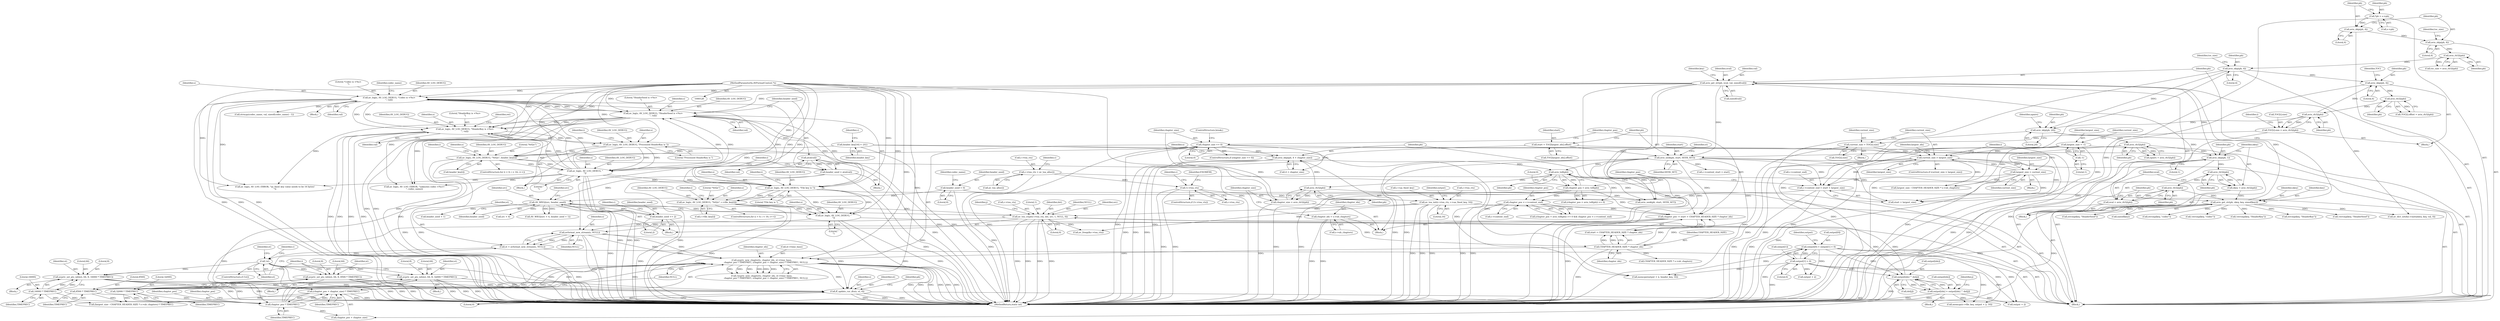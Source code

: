 digraph "0_FFmpeg_ed188f6dcdf0935c939ed813cf8745d50742014b@API" {
"1000857" [label="(Call,ff_update_cur_dts(s, st, 0))"];
"1000826" [label="(Call,avpriv_new_chapter(s, chapter_idx, st->time_base,\n            chapter_pos * TIMEPREC, (chapter_pos + chapter_size) * TIMEPREC, NULL))"];
"1000564" [label="(Call,avformat_new_stream(s, NULL))"];
"1000558" [label="(Call,av_log(s, AV_LOG_DEBUG, \"\n\"))"];
"1000549" [label="(Call,av_log(s, AV_LOG_DEBUG, \"%02x\", c->file_key[i]))"];
"1000536" [label="(Call,av_log(s, AV_LOG_DEBUG, \"File key is \"))"];
"1000294" [label="(Call,av_log(s, AV_LOG_DEBUG, \"Codec is <%s>\n\", val))"];
"1000313" [label="(Call,av_log(s, AV_LOG_DEBUG, \"HeaderSeed is <%s>\n\", val))"];
"1000380" [label="(Call,av_log(s, AV_LOG_DEBUG, \"\n\"))"];
"1000360" [label="(Call,av_log(s, AV_LOG_DEBUG, \"Processed HeaderKey is \"))"];
"1000329" [label="(Call,av_log(s, AV_LOG_DEBUG, \"HeaderKey is <%s>\n\", val))"];
"1000127" [label="(MethodParameterIn,AVFormatContext *s)"];
"1000282" [label="(Call,avio_get_str(pb, nval, val, sizeof(val)))"];
"1000276" [label="(Call,avio_get_str(pb, nkey, key, sizeof(key)))"];
"1000274" [label="(Call,avio_rb32(pb))"];
"1000270" [label="(Call,avio_rb32(pb))"];
"1000265" [label="(Call,avio_skip(pb, 1))"];
"1000237" [label="(Call,avio_rb32(pb))"];
"1000232" [label="(Call,avio_skip(pb, 24))"];
"1000194" [label="(Call,avio_skip(pb, 4))"];
"1000192" [label="(Call,avio_rb32(pb))"];
"1000187" [label="(Call,avio_skip(pb, 4))"];
"1000184" [label="(Call,avio_skip(pb, 4))"];
"1000177" [label="(Call,*pb = s->pb)"];
"1000230" [label="(Call,avio_rb32(pb))"];
"1000222" [label="(Call,avio_rb32(pb))"];
"1000213" [label="(Call,avio_skip(pb, 4))"];
"1000268" [label="(Call,nkey = avio_rb32(pb))"];
"1000272" [label="(Call,nval = avio_rb32(pb))"];
"1000373" [label="(Call,av_log(s, AV_LOG_DEBUG, \"%02x\", header_key[i]))"];
"1000168" [label="(Call,header_key[16] = {0})"];
"1000489" [label="(Call,av_tea_crypt(c->tea_ctx, dst, src, 1, NULL, 0))"];
"1000440" [label="(Call,av_tea_init(c->tea_ctx, c->aa_fixed_key, 16))"];
"1000433" [label="(Call,!c->tea_ctx)"];
"1000427" [label="(Call,c->tea_ctx = av_tea_alloc())"];
"1000521" [label="(Call,output[idx] ^ dst[j])"];
"1000517" [label="(Call,output[idx] = output[idx] ^ dst[j])"];
"1000448" [label="(Call,output[0] = output[1] = 0)"];
"1000452" [label="(Call,output[1] = 0)"];
"1000476" [label="(Call,AV_WB32(src, header_seed))"];
"1000318" [label="(Call,header_seed = atoi(val))"];
"1000320" [label="(Call,atoi(val))"];
"1000142" [label="(Call,header_seed = 0)"];
"1000486" [label="(Call,header_seed += 2)"];
"1000816" [label="(Call,CHAPTER_HEADER_SIZE * chapter_idx)"];
"1000797" [label="(Call,chapter_idx = s->nb_chapters)"];
"1000832" [label="(Call,chapter_pos * TIMEPREC)"];
"1000812" [label="(Call,chapter_pos -= start + CHAPTER_HEADER_SIZE * chapter_idx)"];
"1000761" [label="(Call,avio_seek(pb, start, SEEK_SET))"];
"1000754" [label="(Call,start = TOC[largest_idx].offset)"];
"1000790" [label="(Call,chapter_pos < c->content_end)"];
"1000785" [label="(Call,chapter_pos = avio_tell(pb))"];
"1000787" [label="(Call,avio_tell(pb))"];
"1000819" [label="(Call,avio_skip(pb, 4 + chapter_size))"];
"1000805" [label="(Call,avio_rb32(pb))"];
"1000808" [label="(Call,chapter_size == 0)"];
"1000803" [label="(Call,chapter_size = avio_rb32(pb))"];
"1000775" [label="(Call,c->content_end = start + largest_size)"];
"1000744" [label="(Call,current_size > largest_size)"];
"1000736" [label="(Call,current_size = TOC[i].size)"];
"1000224" [label="(Call,TOC[i].size = avio_rb32(pb))"];
"1000751" [label="(Call,largest_size = current_size)"];
"1000155" [label="(Call,largest_size = -1)"];
"1000157" [label="(Call,-1)"];
"1000615" [label="(Call,32000 * TIMEPREC)"];
"1000669" [label="(Call,8500 * TIMEPREC)"];
"1000723" [label="(Call,16000 * TIMEPREC)"];
"1000835" [label="(Call,(chapter_pos + chapter_size) * TIMEPREC)"];
"1000568" [label="(Call,!st)"];
"1000562" [label="(Call,st = avformat_new_stream(s, NULL))"];
"1000719" [label="(Call,avpriv_set_pts_info(st, 64, 8, 16000 * TIMEPREC))"];
"1000665" [label="(Call,avpriv_set_pts_info(st, 64, 8, 8500 * TIMEPREC))"];
"1000611" [label="(Call,avpriv_set_pts_info(st, 64, 8, 32000 * TIMEPREC))"];
"1000439" [label="(Identifier,ENOMEM)"];
"1000812" [label="(Call,chapter_pos -= start + CHAPTER_HEADER_SIZE * chapter_idx)"];
"1000798" [label="(Identifier,chapter_idx)"];
"1000792" [label="(Call,c->content_end)"];
"1000746" [label="(Identifier,largest_size)"];
"1000747" [label="(Block,)"];
"1000277" [label="(Identifier,pb)"];
"1000212" [label="(Block,)"];
"1000825" [label="(Call,!avpriv_new_chapter(s, chapter_idx, st->time_base,\n            chapter_pos * TIMEPREC, (chapter_pos + chapter_size) * TIMEPREC, NULL))"];
"1000427" [label="(Call,c->tea_ctx = av_tea_alloc())"];
"1000282" [label="(Call,avio_get_str(pb, nval, val, sizeof(val)))"];
"1000851" [label="(Call,CHAPTER_HEADER_SIZE * s->nb_chapters)"];
"1000858" [label="(Identifier,s)"];
"1000333" [label="(Identifier,val)"];
"1000276" [label="(Call,avio_get_str(pb, nkey, key, sizeof(key)))"];
"1000518" [label="(Call,output[idx])"];
"1000809" [label="(Identifier,chapter_size)"];
"1000835" [label="(Call,(chapter_pos + chapter_size) * TIMEPREC)"];
"1000616" [label="(Literal,32000)"];
"1000722" [label="(Literal,8)"];
"1000559" [label="(Identifier,s)"];
"1000364" [label="(ControlStructure,for (i = 0; i < 16; i++))"];
"1000754" [label="(Call,start = TOC[largest_idx].offset)"];
"1000194" [label="(Call,avio_skip(pb, 4))"];
"1000325" [label="(Call,strcmp(key, \"HeaderKey\"))"];
"1000828" [label="(Identifier,chapter_idx)"];
"1000294" [label="(Call,av_log(s, AV_LOG_DEBUG, \"Codec is <%s>\n\", val))"];
"1000278" [label="(Identifier,nkey)"];
"1000725" [label="(Identifier,TIMEPREC)"];
"1000419" [label="(Call,av_log(s, AV_LOG_ERROR, \"unknown codec <%s>!\n\", codec_name))"];
"1000788" [label="(Identifier,pb)"];
"1000836" [label="(Call,chapter_pos + chapter_size)"];
"1000723" [label="(Call,16000 * TIMEPREC)"];
"1000762" [label="(Identifier,pb)"];
"1000216" [label="(Call,TOC[i].offset = avio_rb32(pb))"];
"1000458" [label="(Call,output + 2)"];
"1000540" [label="(ControlStructure,for (i = 0; i < 16; i++))"];
"1000671" [label="(Identifier,TIMEPREC)"];
"1000447" [label="(Literal,16)"];
"1000222" [label="(Call,avio_rb32(pb))"];
"1000236" [label="(Identifier,npairs)"];
"1000525" [label="(Call,dst[j])"];
"1000127" [label="(MethodParameterIn,AVFormatContext *s)"];
"1000832" [label="(Call,chapter_pos * TIMEPREC)"];
"1000190" [label="(Call,toc_size = avio_rb32(pb))"];
"1000477" [label="(Identifier,src)"];
"1000362" [label="(Identifier,AV_LOG_DEBUG)"];
"1000161" [label="(Identifier,current_size)"];
"1000308" [label="(Call,!strcmp(key, \"HeaderSeed\"))"];
"1000670" [label="(Literal,8500)"];
"1000611" [label="(Call,avpriv_set_pts_info(st, 64, 8, 32000 * TIMEPREC))"];
"1000363" [label="(Literal,\"Processed HeaderKey is \")"];
"1000532" [label="(Call,output + 2)"];
"1000300" [label="(Identifier,codec_name)"];
"1000453" [label="(Call,output[1])"];
"1000309" [label="(Call,strcmp(key, \"HeaderSeed\"))"];
"1000253" [label="(Identifier,i)"];
"1000193" [label="(Identifier,pb)"];
"1000188" [label="(Identifier,pb)"];
"1000457" [label="(Call,memcpy(output + 2, header_key, 16))"];
"1000450" [label="(Identifier,output)"];
"1000382" [label="(Identifier,AV_LOG_DEBUG)"];
"1000234" [label="(Literal,24)"];
"1000432" [label="(ControlStructure,if (!c->tea_ctx))"];
"1000381" [label="(Identifier,s)"];
"1000143" [label="(Identifier,header_seed)"];
"1000481" [label="(Identifier,src)"];
"1000491" [label="(Identifier,c)"];
"1000744" [label="(Call,current_size > largest_size)"];
"1000475" [label="(Block,)"];
"1000724" [label="(Literal,16000)"];
"1000839" [label="(Identifier,TIMEPREC)"];
"1000783" [label="(Call,(chapter_pos = avio_tell(pb)) >= 0 && chapter_pos < c->content_end)"];
"1000476" [label="(Call,AV_WB32(src, header_seed))"];
"1000565" [label="(Identifier,s)"];
"1000678" [label="(Block,)"];
"1000195" [label="(Identifier,pb)"];
"1000571" [label="(Call,av_freep(&c->tea_ctx))"];
"1000434" [label="(Call,c->tea_ctx)"];
"1000497" [label="(Literal,0)"];
"1000818" [label="(Identifier,chapter_idx)"];
"1000613" [label="(Literal,64)"];
"1000489" [label="(Call,av_tea_crypt(c->tea_ctx, dst, src, 1, NULL, 0))"];
"1000285" [label="(Identifier,val)"];
"1000199" [label="(Identifier,toc_size)"];
"1000564" [label="(Call,avformat_new_stream(s, NULL))"];
"1000720" [label="(Identifier,st)"];
"1000177" [label="(Call,*pb = s->pb)"];
"1000568" [label="(Call,!st)"];
"1000562" [label="(Call,st = avformat_new_stream(s, NULL))"];
"1000373" [label="(Call,av_log(s, AV_LOG_DEBUG, \"%02x\", header_key[i]))"];
"1000238" [label="(Identifier,pb)"];
"1000522" [label="(Call,output[idx])"];
"1000834" [label="(Identifier,TIMEPREC)"];
"1000158" [label="(Literal,1)"];
"1000480" [label="(Call,src + 4)"];
"1000442" [label="(Identifier,c)"];
"1000563" [label="(Identifier,st)"];
"1000821" [label="(Call,4 + chapter_size)"];
"1000269" [label="(Identifier,nkey)"];
"1000232" [label="(Call,avio_skip(pb, 24))"];
"1000736" [label="(Call,current_size = TOC[i].size)"];
"1000551" [label="(Identifier,AV_LOG_DEBUG)"];
"1000521" [label="(Call,output[idx] ^ dst[j])"];
"1000361" [label="(Identifier,s)"];
"1000184" [label="(Call,avio_skip(pb, 4))"];
"1000189" [label="(Literal,4)"];
"1000214" [label="(Identifier,pb)"];
"1000299" [label="(Call,strncpy(codec_name, val, sizeof(codec_name) - 1))"];
"1000275" [label="(Identifier,pb)"];
"1000233" [label="(Identifier,pb)"];
"1000172" [label="(Identifier,c)"];
"1000265" [label="(Call,avio_skip(pb, 1))"];
"1000479" [label="(Call,AV_WB32(src + 4, header_seed + 1))"];
"1000810" [label="(Literal,0)"];
"1000849" [label="(Call,largest_size - CHAPTER_HEADER_SIZE * s->nb_chapters)"];
"1000211" [label="(Identifier,i)"];
"1000764" [label="(Identifier,SEEK_SET)"];
"1000266" [label="(Identifier,pb)"];
"1000271" [label="(Identifier,pb)"];
"1000191" [label="(Identifier,toc_size)"];
"1000328" [label="(Block,)"];
"1000280" [label="(Call,sizeof(key))"];
"1000496" [label="(Identifier,NULL)"];
"1000231" [label="(Identifier,pb)"];
"1000318" [label="(Call,header_seed = atoi(val))"];
"1000196" [label="(Literal,4)"];
"1000155" [label="(Call,largest_size = -1)"];
"1000734" [label="(Identifier,i)"];
"1000617" [label="(Identifier,TIMEPREC)"];
"1000375" [label="(Identifier,AV_LOG_DEBUG)"];
"1000433" [label="(Call,!c->tea_ctx)"];
"1000314" [label="(Identifier,s)"];
"1000383" [label="(Literal,\"\n\")"];
"1000156" [label="(Identifier,largest_size)"];
"1000808" [label="(Call,chapter_size == 0)"];
"1000582" [label="(Identifier,st)"];
"1000624" [label="(Block,)"];
"1000558" [label="(Call,av_log(s, AV_LOG_DEBUG, \"\n\"))"];
"1000377" [label="(Call,header_key[i])"];
"1000548" [label="(Identifier,i)"];
"1000268" [label="(Call,nkey = avio_rb32(pb))"];
"1000494" [label="(Identifier,src)"];
"1000376" [label="(Literal,\"%02x\")"];
"1000566" [label="(Identifier,NULL)"];
"1000452" [label="(Call,output[1] = 0)"];
"1000738" [label="(Call,TOC[i].size)"];
"1000144" [label="(Literal,0)"];
"1000150" [label="(Identifier,codec_name)"];
"1000380" [label="(Call,av_log(s, AV_LOG_DEBUG, \"\n\"))"];
"1000459" [label="(Identifier,output)"];
"1000786" [label="(Identifier,chapter_pos)"];
"1000667" [label="(Literal,64)"];
"1000877" [label="(MethodReturn,static int)"];
"1000751" [label="(Call,largest_size = current_size)"];
"1000488" [label="(Literal,2)"];
"1000448" [label="(Call,output[0] = output[1] = 0)"];
"1000755" [label="(Identifier,start)"];
"1000745" [label="(Identifier,current_size)"];
"1000286" [label="(Call,sizeof(val))"];
"1000290" [label="(Call,strcmp(key, \"codec\"))"];
"1000816" [label="(Call,CHAPTER_HEADER_SIZE * chapter_idx)"];
"1000179" [label="(Call,s->pb)"];
"1000797" [label="(Call,chapter_idx = s->nb_chapters)"];
"1000829" [label="(Call,st->time_base)"];
"1000291" [label="(Identifier,key)"];
"1000128" [label="(Block,)"];
"1000806" [label="(Identifier,pb)"];
"1000779" [label="(Call,start + largest_size)"];
"1000567" [label="(ControlStructure,if (!st))"];
"1000833" [label="(Identifier,chapter_pos)"];
"1000552" [label="(Literal,\"%02x\")"];
"1000330" [label="(Identifier,s)"];
"1000449" [label="(Call,output[0])"];
"1000332" [label="(Literal,\"HeaderKey is <%s>\n\")"];
"1000561" [label="(Literal,\"\n\")"];
"1000142" [label="(Call,header_seed = 0)"];
"1000784" [label="(Call,(chapter_pos = avio_tell(pb)) >= 0)"];
"1000223" [label="(Identifier,pb)"];
"1000320" [label="(Call,atoi(val))"];
"1000336" [label="(Identifier,ret)"];
"1000486" [label="(Call,header_seed += 2)"];
"1000859" [label="(Identifier,st)"];
"1000795" [label="(Block,)"];
"1000787" [label="(Call,avio_tell(pb))"];
"1000776" [label="(Call,c->content_end)"];
"1000840" [label="(Identifier,NULL)"];
"1000331" [label="(Identifier,AV_LOG_DEBUG)"];
"1000225" [label="(Call,TOC[i].size)"];
"1000668" [label="(Literal,8)"];
"1000537" [label="(Identifier,s)"];
"1000289" [label="(Call,!strcmp(key, \"codec\"))"];
"1000215" [label="(Literal,4)"];
"1000804" [label="(Identifier,chapter_size)"];
"1000848" [label="(Call,(largest_size - CHAPTER_HEADER_SIZE * s->nb_chapters) * TIMEPREC)"];
"1000219" [label="(Identifier,TOC)"];
"1000516" [label="(Block,)"];
"1000805" [label="(Call,avio_rb32(pb))"];
"1000293" [label="(Block,)"];
"1000743" [label="(ControlStructure,if (current_size > largest_size))"];
"1000279" [label="(Identifier,key)"];
"1000157" [label="(Call,-1)"];
"1000775" [label="(Call,c->content_end = start + largest_size)"];
"1000360" [label="(Call,av_log(s, AV_LOG_DEBUG, \"Processed HeaderKey is \"))"];
"1000296" [label="(Identifier,AV_LOG_DEBUG)"];
"1000536" [label="(Call,av_log(s, AV_LOG_DEBUG, \"File key is \"))"];
"1000553" [label="(Call,c->file_key[i])"];
"1000549" [label="(Call,av_log(s, AV_LOG_DEBUG, \"%02x\", c->file_key[i]))"];
"1000441" [label="(Call,c->tea_ctx)"];
"1000615" [label="(Call,32000 * TIMEPREC)"];
"1000321" [label="(Identifier,val)"];
"1000192" [label="(Call,avio_rb32(pb))"];
"1000401" [label="(Call,av_log(s, AV_LOG_ERROR, \"aa_fixed_key value needs to be 16 bytes!\n\"))"];
"1000669" [label="(Call,8500 * TIMEPREC)"];
"1000528" [label="(Call,memcpy(c->file_key, output + 2, 16))"];
"1000230" [label="(Call,avio_rb32(pb))"];
"1000500" [label="(Identifier,j)"];
"1000444" [label="(Call,c->aa_fixed_key)"];
"1000295" [label="(Identifier,s)"];
"1000440" [label="(Call,av_tea_init(c->tea_ctx, c->aa_fixed_key, 16))"];
"1000372" [label="(Identifier,i)"];
"1000814" [label="(Call,start + CHAPTER_HEADER_SIZE * chapter_idx)"];
"1000511" [label="(Identifier,j)"];
"1000807" [label="(ControlStructure,if (chapter_size == 0))"];
"1000862" [label="(Identifier,pb)"];
"1000312" [label="(Block,)"];
"1000490" [label="(Call,c->tea_ctx)"];
"1000752" [label="(Identifier,largest_size)"];
"1000329" [label="(Call,av_log(s, AV_LOG_DEBUG, \"HeaderKey is <%s>\n\", val))"];
"1000317" [label="(Identifier,val)"];
"1000185" [label="(Identifier,pb)"];
"1000298" [label="(Identifier,val)"];
"1000487" [label="(Identifier,header_seed)"];
"1000274" [label="(Call,avio_rb32(pb))"];
"1000735" [label="(Block,)"];
"1000612" [label="(Identifier,st)"];
"1000495" [label="(Literal,1)"];
"1000860" [label="(Literal,0)"];
"1000483" [label="(Call,header_seed + 1)"];
"1000478" [label="(Identifier,header_seed)"];
"1000284" [label="(Identifier,nval)"];
"1000819" [label="(Call,avio_skip(pb, 4 + chapter_size))"];
"1000827" [label="(Identifier,s)"];
"1000435" [label="(Identifier,c)"];
"1000749" [label="(Identifier,largest_idx)"];
"1000267" [label="(Literal,1)"];
"1000753" [label="(Identifier,current_size)"];
"1000591" [label="(Block,)"];
"1000178" [label="(Identifier,pb)"];
"1000761" [label="(Call,avio_seek(pb, start, SEEK_SET))"];
"1000283" [label="(Identifier,pb)"];
"1000273" [label="(Identifier,nval)"];
"1000169" [label="(Identifier,header_key)"];
"1000666" [label="(Identifier,st)"];
"1000560" [label="(Identifier,AV_LOG_DEBUG)"];
"1000270" [label="(Call,avio_rb32(pb))"];
"1000224" [label="(Call,TOC[i].size = avio_rb32(pb))"];
"1000820" [label="(Identifier,pb)"];
"1000763" [label="(Identifier,start)"];
"1000790" [label="(Call,chapter_pos < c->content_end)"];
"1000542" [label="(Identifier,i)"];
"1000324" [label="(Call,!strcmp(key, \"HeaderKey\"))"];
"1000374" [label="(Identifier,s)"];
"1000235" [label="(Call,npairs = avio_rb32(pb))"];
"1000213" [label="(Call,avio_skip(pb, 4))"];
"1000826" [label="(Call,avpriv_new_chapter(s, chapter_idx, st->time_base,\n            chapter_pos * TIMEPREC, (chapter_pos + chapter_size) * TIMEPREC, NULL))"];
"1000187" [label="(Call,avio_skip(pb, 4))"];
"1000297" [label="(Literal,\"Codec is <%s>\n\")"];
"1000721" [label="(Literal,64)"];
"1000493" [label="(Identifier,dst)"];
"1000315" [label="(Identifier,AV_LOG_DEBUG)"];
"1000857" [label="(Call,ff_update_cur_dts(s, st, 0))"];
"1000770" [label="(Call,c->content_start = start)"];
"1000254" [label="(Block,)"];
"1000817" [label="(Identifier,CHAPTER_HEADER_SIZE)"];
"1000813" [label="(Identifier,chapter_pos)"];
"1000837" [label="(Identifier,chapter_pos)"];
"1000614" [label="(Literal,8)"];
"1000737" [label="(Identifier,current_size)"];
"1000237" [label="(Call,avio_rb32(pb))"];
"1000767" [label="(Identifier,st)"];
"1000272" [label="(Call,nval = avio_rb32(pb))"];
"1000456" [label="(Literal,0)"];
"1000431" [label="(Call,av_tea_alloc())"];
"1000799" [label="(Call,s->nb_chapters)"];
"1000319" [label="(Identifier,header_seed)"];
"1000313" [label="(Call,av_log(s, AV_LOG_DEBUG, \"HeaderSeed is <%s>\n\", val))"];
"1000574" [label="(Identifier,c)"];
"1000791" [label="(Identifier,chapter_pos)"];
"1000569" [label="(Identifier,st)"];
"1000789" [label="(Literal,0)"];
"1000539" [label="(Literal,\"File key is \")"];
"1000538" [label="(Identifier,AV_LOG_DEBUG)"];
"1000366" [label="(Identifier,i)"];
"1000811" [label="(ControlStructure,break;)"];
"1000728" [label="(Identifier,i)"];
"1000316" [label="(Literal,\"HeaderSeed is <%s>\n\")"];
"1000803" [label="(Call,chapter_size = avio_rb32(pb))"];
"1000756" [label="(Call,TOC[largest_idx].offset)"];
"1000550" [label="(Identifier,s)"];
"1000785" [label="(Call,chapter_pos = avio_tell(pb))"];
"1000665" [label="(Call,avpriv_set_pts_info(st, 64, 8, 8500 * TIMEPREC))"];
"1000517" [label="(Call,output[idx] = output[idx] ^ dst[j])"];
"1000861" [label="(Call,avio_seek(pb, start, SEEK_SET))"];
"1000168" [label="(Call,header_key[16] = {0})"];
"1000428" [label="(Call,c->tea_ctx)"];
"1000386" [label="(Call,av_dict_set(&s->metadata, key, val, 0))"];
"1000719" [label="(Call,avpriv_set_pts_info(st, 64, 8, 16000 * TIMEPREC))"];
"1000186" [label="(Literal,4)"];
"1000857" -> "1000128"  [label="AST: "];
"1000857" -> "1000860"  [label="CFG: "];
"1000858" -> "1000857"  [label="AST: "];
"1000859" -> "1000857"  [label="AST: "];
"1000860" -> "1000857"  [label="AST: "];
"1000862" -> "1000857"  [label="CFG: "];
"1000857" -> "1000877"  [label="DDG: "];
"1000857" -> "1000877"  [label="DDG: "];
"1000857" -> "1000877"  [label="DDG: "];
"1000826" -> "1000857"  [label="DDG: "];
"1000564" -> "1000857"  [label="DDG: "];
"1000127" -> "1000857"  [label="DDG: "];
"1000568" -> "1000857"  [label="DDG: "];
"1000719" -> "1000857"  [label="DDG: "];
"1000665" -> "1000857"  [label="DDG: "];
"1000611" -> "1000857"  [label="DDG: "];
"1000826" -> "1000825"  [label="AST: "];
"1000826" -> "1000840"  [label="CFG: "];
"1000827" -> "1000826"  [label="AST: "];
"1000828" -> "1000826"  [label="AST: "];
"1000829" -> "1000826"  [label="AST: "];
"1000832" -> "1000826"  [label="AST: "];
"1000835" -> "1000826"  [label="AST: "];
"1000840" -> "1000826"  [label="AST: "];
"1000825" -> "1000826"  [label="CFG: "];
"1000826" -> "1000877"  [label="DDG: "];
"1000826" -> "1000877"  [label="DDG: "];
"1000826" -> "1000877"  [label="DDG: "];
"1000826" -> "1000877"  [label="DDG: "];
"1000826" -> "1000877"  [label="DDG: "];
"1000826" -> "1000877"  [label="DDG: "];
"1000826" -> "1000825"  [label="DDG: "];
"1000826" -> "1000825"  [label="DDG: "];
"1000826" -> "1000825"  [label="DDG: "];
"1000826" -> "1000825"  [label="DDG: "];
"1000826" -> "1000825"  [label="DDG: "];
"1000826" -> "1000825"  [label="DDG: "];
"1000564" -> "1000826"  [label="DDG: "];
"1000564" -> "1000826"  [label="DDG: "];
"1000127" -> "1000826"  [label="DDG: "];
"1000816" -> "1000826"  [label="DDG: "];
"1000832" -> "1000826"  [label="DDG: "];
"1000832" -> "1000826"  [label="DDG: "];
"1000835" -> "1000826"  [label="DDG: "];
"1000835" -> "1000826"  [label="DDG: "];
"1000564" -> "1000562"  [label="AST: "];
"1000564" -> "1000566"  [label="CFG: "];
"1000565" -> "1000564"  [label="AST: "];
"1000566" -> "1000564"  [label="AST: "];
"1000562" -> "1000564"  [label="CFG: "];
"1000564" -> "1000877"  [label="DDG: "];
"1000564" -> "1000877"  [label="DDG: "];
"1000564" -> "1000562"  [label="DDG: "];
"1000564" -> "1000562"  [label="DDG: "];
"1000558" -> "1000564"  [label="DDG: "];
"1000127" -> "1000564"  [label="DDG: "];
"1000489" -> "1000564"  [label="DDG: "];
"1000558" -> "1000128"  [label="AST: "];
"1000558" -> "1000561"  [label="CFG: "];
"1000559" -> "1000558"  [label="AST: "];
"1000560" -> "1000558"  [label="AST: "];
"1000561" -> "1000558"  [label="AST: "];
"1000563" -> "1000558"  [label="CFG: "];
"1000558" -> "1000877"  [label="DDG: "];
"1000558" -> "1000877"  [label="DDG: "];
"1000549" -> "1000558"  [label="DDG: "];
"1000549" -> "1000558"  [label="DDG: "];
"1000536" -> "1000558"  [label="DDG: "];
"1000536" -> "1000558"  [label="DDG: "];
"1000127" -> "1000558"  [label="DDG: "];
"1000549" -> "1000540"  [label="AST: "];
"1000549" -> "1000553"  [label="CFG: "];
"1000550" -> "1000549"  [label="AST: "];
"1000551" -> "1000549"  [label="AST: "];
"1000552" -> "1000549"  [label="AST: "];
"1000553" -> "1000549"  [label="AST: "];
"1000548" -> "1000549"  [label="CFG: "];
"1000549" -> "1000877"  [label="DDG: "];
"1000549" -> "1000877"  [label="DDG: "];
"1000536" -> "1000549"  [label="DDG: "];
"1000536" -> "1000549"  [label="DDG: "];
"1000127" -> "1000549"  [label="DDG: "];
"1000536" -> "1000128"  [label="AST: "];
"1000536" -> "1000539"  [label="CFG: "];
"1000537" -> "1000536"  [label="AST: "];
"1000538" -> "1000536"  [label="AST: "];
"1000539" -> "1000536"  [label="AST: "];
"1000542" -> "1000536"  [label="CFG: "];
"1000536" -> "1000877"  [label="DDG: "];
"1000294" -> "1000536"  [label="DDG: "];
"1000294" -> "1000536"  [label="DDG: "];
"1000313" -> "1000536"  [label="DDG: "];
"1000313" -> "1000536"  [label="DDG: "];
"1000380" -> "1000536"  [label="DDG: "];
"1000380" -> "1000536"  [label="DDG: "];
"1000127" -> "1000536"  [label="DDG: "];
"1000294" -> "1000293"  [label="AST: "];
"1000294" -> "1000298"  [label="CFG: "];
"1000295" -> "1000294"  [label="AST: "];
"1000296" -> "1000294"  [label="AST: "];
"1000297" -> "1000294"  [label="AST: "];
"1000298" -> "1000294"  [label="AST: "];
"1000300" -> "1000294"  [label="CFG: "];
"1000294" -> "1000877"  [label="DDG: "];
"1000294" -> "1000877"  [label="DDG: "];
"1000294" -> "1000877"  [label="DDG: "];
"1000313" -> "1000294"  [label="DDG: "];
"1000313" -> "1000294"  [label="DDG: "];
"1000380" -> "1000294"  [label="DDG: "];
"1000380" -> "1000294"  [label="DDG: "];
"1000127" -> "1000294"  [label="DDG: "];
"1000282" -> "1000294"  [label="DDG: "];
"1000294" -> "1000299"  [label="DDG: "];
"1000294" -> "1000313"  [label="DDG: "];
"1000294" -> "1000313"  [label="DDG: "];
"1000294" -> "1000329"  [label="DDG: "];
"1000294" -> "1000329"  [label="DDG: "];
"1000294" -> "1000401"  [label="DDG: "];
"1000294" -> "1000419"  [label="DDG: "];
"1000313" -> "1000312"  [label="AST: "];
"1000313" -> "1000317"  [label="CFG: "];
"1000314" -> "1000313"  [label="AST: "];
"1000315" -> "1000313"  [label="AST: "];
"1000316" -> "1000313"  [label="AST: "];
"1000317" -> "1000313"  [label="AST: "];
"1000319" -> "1000313"  [label="CFG: "];
"1000313" -> "1000877"  [label="DDG: "];
"1000313" -> "1000877"  [label="DDG: "];
"1000313" -> "1000877"  [label="DDG: "];
"1000380" -> "1000313"  [label="DDG: "];
"1000380" -> "1000313"  [label="DDG: "];
"1000127" -> "1000313"  [label="DDG: "];
"1000282" -> "1000313"  [label="DDG: "];
"1000313" -> "1000320"  [label="DDG: "];
"1000313" -> "1000329"  [label="DDG: "];
"1000313" -> "1000329"  [label="DDG: "];
"1000313" -> "1000401"  [label="DDG: "];
"1000313" -> "1000419"  [label="DDG: "];
"1000380" -> "1000328"  [label="AST: "];
"1000380" -> "1000383"  [label="CFG: "];
"1000381" -> "1000380"  [label="AST: "];
"1000382" -> "1000380"  [label="AST: "];
"1000383" -> "1000380"  [label="AST: "];
"1000253" -> "1000380"  [label="CFG: "];
"1000380" -> "1000877"  [label="DDG: "];
"1000380" -> "1000877"  [label="DDG: "];
"1000380" -> "1000877"  [label="DDG: "];
"1000380" -> "1000329"  [label="DDG: "];
"1000380" -> "1000329"  [label="DDG: "];
"1000360" -> "1000380"  [label="DDG: "];
"1000360" -> "1000380"  [label="DDG: "];
"1000373" -> "1000380"  [label="DDG: "];
"1000373" -> "1000380"  [label="DDG: "];
"1000127" -> "1000380"  [label="DDG: "];
"1000380" -> "1000401"  [label="DDG: "];
"1000380" -> "1000419"  [label="DDG: "];
"1000360" -> "1000328"  [label="AST: "];
"1000360" -> "1000363"  [label="CFG: "];
"1000361" -> "1000360"  [label="AST: "];
"1000362" -> "1000360"  [label="AST: "];
"1000363" -> "1000360"  [label="AST: "];
"1000366" -> "1000360"  [label="CFG: "];
"1000360" -> "1000877"  [label="DDG: "];
"1000329" -> "1000360"  [label="DDG: "];
"1000329" -> "1000360"  [label="DDG: "];
"1000127" -> "1000360"  [label="DDG: "];
"1000360" -> "1000373"  [label="DDG: "];
"1000360" -> "1000373"  [label="DDG: "];
"1000329" -> "1000328"  [label="AST: "];
"1000329" -> "1000333"  [label="CFG: "];
"1000330" -> "1000329"  [label="AST: "];
"1000331" -> "1000329"  [label="AST: "];
"1000332" -> "1000329"  [label="AST: "];
"1000333" -> "1000329"  [label="AST: "];
"1000336" -> "1000329"  [label="CFG: "];
"1000329" -> "1000877"  [label="DDG: "];
"1000329" -> "1000877"  [label="DDG: "];
"1000329" -> "1000877"  [label="DDG: "];
"1000329" -> "1000877"  [label="DDG: "];
"1000127" -> "1000329"  [label="DDG: "];
"1000282" -> "1000329"  [label="DDG: "];
"1000127" -> "1000126"  [label="AST: "];
"1000127" -> "1000877"  [label="DDG: "];
"1000127" -> "1000373"  [label="DDG: "];
"1000127" -> "1000401"  [label="DDG: "];
"1000127" -> "1000419"  [label="DDG: "];
"1000282" -> "1000254"  [label="AST: "];
"1000282" -> "1000286"  [label="CFG: "];
"1000283" -> "1000282"  [label="AST: "];
"1000284" -> "1000282"  [label="AST: "];
"1000285" -> "1000282"  [label="AST: "];
"1000286" -> "1000282"  [label="AST: "];
"1000291" -> "1000282"  [label="CFG: "];
"1000282" -> "1000877"  [label="DDG: "];
"1000282" -> "1000877"  [label="DDG: "];
"1000282" -> "1000877"  [label="DDG: "];
"1000282" -> "1000265"  [label="DDG: "];
"1000276" -> "1000282"  [label="DDG: "];
"1000272" -> "1000282"  [label="DDG: "];
"1000282" -> "1000386"  [label="DDG: "];
"1000282" -> "1000761"  [label="DDG: "];
"1000276" -> "1000254"  [label="AST: "];
"1000276" -> "1000280"  [label="CFG: "];
"1000277" -> "1000276"  [label="AST: "];
"1000278" -> "1000276"  [label="AST: "];
"1000279" -> "1000276"  [label="AST: "];
"1000280" -> "1000276"  [label="AST: "];
"1000283" -> "1000276"  [label="CFG: "];
"1000276" -> "1000877"  [label="DDG: "];
"1000276" -> "1000877"  [label="DDG: "];
"1000274" -> "1000276"  [label="DDG: "];
"1000268" -> "1000276"  [label="DDG: "];
"1000276" -> "1000289"  [label="DDG: "];
"1000276" -> "1000290"  [label="DDG: "];
"1000276" -> "1000308"  [label="DDG: "];
"1000276" -> "1000309"  [label="DDG: "];
"1000276" -> "1000324"  [label="DDG: "];
"1000276" -> "1000325"  [label="DDG: "];
"1000276" -> "1000386"  [label="DDG: "];
"1000274" -> "1000272"  [label="AST: "];
"1000274" -> "1000275"  [label="CFG: "];
"1000275" -> "1000274"  [label="AST: "];
"1000272" -> "1000274"  [label="CFG: "];
"1000274" -> "1000272"  [label="DDG: "];
"1000270" -> "1000274"  [label="DDG: "];
"1000270" -> "1000268"  [label="AST: "];
"1000270" -> "1000271"  [label="CFG: "];
"1000271" -> "1000270"  [label="AST: "];
"1000268" -> "1000270"  [label="CFG: "];
"1000270" -> "1000268"  [label="DDG: "];
"1000265" -> "1000270"  [label="DDG: "];
"1000265" -> "1000254"  [label="AST: "];
"1000265" -> "1000267"  [label="CFG: "];
"1000266" -> "1000265"  [label="AST: "];
"1000267" -> "1000265"  [label="AST: "];
"1000269" -> "1000265"  [label="CFG: "];
"1000265" -> "1000877"  [label="DDG: "];
"1000237" -> "1000265"  [label="DDG: "];
"1000237" -> "1000235"  [label="AST: "];
"1000237" -> "1000238"  [label="CFG: "];
"1000238" -> "1000237"  [label="AST: "];
"1000235" -> "1000237"  [label="CFG: "];
"1000237" -> "1000877"  [label="DDG: "];
"1000237" -> "1000235"  [label="DDG: "];
"1000232" -> "1000237"  [label="DDG: "];
"1000237" -> "1000761"  [label="DDG: "];
"1000232" -> "1000128"  [label="AST: "];
"1000232" -> "1000234"  [label="CFG: "];
"1000233" -> "1000232"  [label="AST: "];
"1000234" -> "1000232"  [label="AST: "];
"1000236" -> "1000232"  [label="CFG: "];
"1000232" -> "1000877"  [label="DDG: "];
"1000194" -> "1000232"  [label="DDG: "];
"1000230" -> "1000232"  [label="DDG: "];
"1000194" -> "1000128"  [label="AST: "];
"1000194" -> "1000196"  [label="CFG: "];
"1000195" -> "1000194"  [label="AST: "];
"1000196" -> "1000194"  [label="AST: "];
"1000199" -> "1000194"  [label="CFG: "];
"1000194" -> "1000877"  [label="DDG: "];
"1000194" -> "1000877"  [label="DDG: "];
"1000192" -> "1000194"  [label="DDG: "];
"1000194" -> "1000213"  [label="DDG: "];
"1000192" -> "1000190"  [label="AST: "];
"1000192" -> "1000193"  [label="CFG: "];
"1000193" -> "1000192"  [label="AST: "];
"1000190" -> "1000192"  [label="CFG: "];
"1000192" -> "1000190"  [label="DDG: "];
"1000187" -> "1000192"  [label="DDG: "];
"1000187" -> "1000128"  [label="AST: "];
"1000187" -> "1000189"  [label="CFG: "];
"1000188" -> "1000187"  [label="AST: "];
"1000189" -> "1000187"  [label="AST: "];
"1000191" -> "1000187"  [label="CFG: "];
"1000184" -> "1000187"  [label="DDG: "];
"1000184" -> "1000128"  [label="AST: "];
"1000184" -> "1000186"  [label="CFG: "];
"1000185" -> "1000184"  [label="AST: "];
"1000186" -> "1000184"  [label="AST: "];
"1000188" -> "1000184"  [label="CFG: "];
"1000177" -> "1000184"  [label="DDG: "];
"1000177" -> "1000128"  [label="AST: "];
"1000177" -> "1000179"  [label="CFG: "];
"1000178" -> "1000177"  [label="AST: "];
"1000179" -> "1000177"  [label="AST: "];
"1000185" -> "1000177"  [label="CFG: "];
"1000177" -> "1000877"  [label="DDG: "];
"1000230" -> "1000224"  [label="AST: "];
"1000230" -> "1000231"  [label="CFG: "];
"1000231" -> "1000230"  [label="AST: "];
"1000224" -> "1000230"  [label="CFG: "];
"1000230" -> "1000213"  [label="DDG: "];
"1000230" -> "1000224"  [label="DDG: "];
"1000222" -> "1000230"  [label="DDG: "];
"1000222" -> "1000216"  [label="AST: "];
"1000222" -> "1000223"  [label="CFG: "];
"1000223" -> "1000222"  [label="AST: "];
"1000216" -> "1000222"  [label="CFG: "];
"1000222" -> "1000216"  [label="DDG: "];
"1000213" -> "1000222"  [label="DDG: "];
"1000213" -> "1000212"  [label="AST: "];
"1000213" -> "1000215"  [label="CFG: "];
"1000214" -> "1000213"  [label="AST: "];
"1000215" -> "1000213"  [label="AST: "];
"1000219" -> "1000213"  [label="CFG: "];
"1000213" -> "1000877"  [label="DDG: "];
"1000268" -> "1000254"  [label="AST: "];
"1000269" -> "1000268"  [label="AST: "];
"1000273" -> "1000268"  [label="CFG: "];
"1000272" -> "1000254"  [label="AST: "];
"1000273" -> "1000272"  [label="AST: "];
"1000277" -> "1000272"  [label="CFG: "];
"1000272" -> "1000877"  [label="DDG: "];
"1000373" -> "1000364"  [label="AST: "];
"1000373" -> "1000377"  [label="CFG: "];
"1000374" -> "1000373"  [label="AST: "];
"1000375" -> "1000373"  [label="AST: "];
"1000376" -> "1000373"  [label="AST: "];
"1000377" -> "1000373"  [label="AST: "];
"1000372" -> "1000373"  [label="CFG: "];
"1000373" -> "1000877"  [label="DDG: "];
"1000373" -> "1000877"  [label="DDG: "];
"1000168" -> "1000373"  [label="DDG: "];
"1000373" -> "1000457"  [label="DDG: "];
"1000168" -> "1000128"  [label="AST: "];
"1000168" -> "1000169"  [label="CFG: "];
"1000169" -> "1000168"  [label="AST: "];
"1000172" -> "1000168"  [label="CFG: "];
"1000168" -> "1000877"  [label="DDG: "];
"1000168" -> "1000457"  [label="DDG: "];
"1000489" -> "1000475"  [label="AST: "];
"1000489" -> "1000497"  [label="CFG: "];
"1000490" -> "1000489"  [label="AST: "];
"1000493" -> "1000489"  [label="AST: "];
"1000494" -> "1000489"  [label="AST: "];
"1000495" -> "1000489"  [label="AST: "];
"1000496" -> "1000489"  [label="AST: "];
"1000497" -> "1000489"  [label="AST: "];
"1000500" -> "1000489"  [label="CFG: "];
"1000489" -> "1000877"  [label="DDG: "];
"1000489" -> "1000877"  [label="DDG: "];
"1000489" -> "1000877"  [label="DDG: "];
"1000489" -> "1000877"  [label="DDG: "];
"1000489" -> "1000476"  [label="DDG: "];
"1000440" -> "1000489"  [label="DDG: "];
"1000521" -> "1000489"  [label="DDG: "];
"1000476" -> "1000489"  [label="DDG: "];
"1000489" -> "1000521"  [label="DDG: "];
"1000489" -> "1000571"  [label="DDG: "];
"1000440" -> "1000128"  [label="AST: "];
"1000440" -> "1000447"  [label="CFG: "];
"1000441" -> "1000440"  [label="AST: "];
"1000444" -> "1000440"  [label="AST: "];
"1000447" -> "1000440"  [label="AST: "];
"1000450" -> "1000440"  [label="CFG: "];
"1000440" -> "1000877"  [label="DDG: "];
"1000440" -> "1000877"  [label="DDG: "];
"1000440" -> "1000877"  [label="DDG: "];
"1000433" -> "1000440"  [label="DDG: "];
"1000440" -> "1000571"  [label="DDG: "];
"1000433" -> "1000432"  [label="AST: "];
"1000433" -> "1000434"  [label="CFG: "];
"1000434" -> "1000433"  [label="AST: "];
"1000439" -> "1000433"  [label="CFG: "];
"1000442" -> "1000433"  [label="CFG: "];
"1000433" -> "1000877"  [label="DDG: "];
"1000433" -> "1000877"  [label="DDG: "];
"1000427" -> "1000433"  [label="DDG: "];
"1000427" -> "1000128"  [label="AST: "];
"1000427" -> "1000431"  [label="CFG: "];
"1000428" -> "1000427"  [label="AST: "];
"1000431" -> "1000427"  [label="AST: "];
"1000435" -> "1000427"  [label="CFG: "];
"1000427" -> "1000877"  [label="DDG: "];
"1000521" -> "1000517"  [label="AST: "];
"1000521" -> "1000525"  [label="CFG: "];
"1000522" -> "1000521"  [label="AST: "];
"1000525" -> "1000521"  [label="AST: "];
"1000517" -> "1000521"  [label="CFG: "];
"1000521" -> "1000877"  [label="DDG: "];
"1000521" -> "1000517"  [label="DDG: "];
"1000521" -> "1000517"  [label="DDG: "];
"1000517" -> "1000521"  [label="DDG: "];
"1000448" -> "1000521"  [label="DDG: "];
"1000452" -> "1000521"  [label="DDG: "];
"1000517" -> "1000516"  [label="AST: "];
"1000518" -> "1000517"  [label="AST: "];
"1000511" -> "1000517"  [label="CFG: "];
"1000517" -> "1000877"  [label="DDG: "];
"1000517" -> "1000877"  [label="DDG: "];
"1000517" -> "1000528"  [label="DDG: "];
"1000517" -> "1000532"  [label="DDG: "];
"1000448" -> "1000128"  [label="AST: "];
"1000448" -> "1000452"  [label="CFG: "];
"1000449" -> "1000448"  [label="AST: "];
"1000452" -> "1000448"  [label="AST: "];
"1000459" -> "1000448"  [label="CFG: "];
"1000448" -> "1000877"  [label="DDG: "];
"1000452" -> "1000448"  [label="DDG: "];
"1000448" -> "1000457"  [label="DDG: "];
"1000448" -> "1000458"  [label="DDG: "];
"1000448" -> "1000528"  [label="DDG: "];
"1000448" -> "1000532"  [label="DDG: "];
"1000452" -> "1000456"  [label="CFG: "];
"1000453" -> "1000452"  [label="AST: "];
"1000456" -> "1000452"  [label="AST: "];
"1000452" -> "1000877"  [label="DDG: "];
"1000452" -> "1000457"  [label="DDG: "];
"1000452" -> "1000458"  [label="DDG: "];
"1000452" -> "1000528"  [label="DDG: "];
"1000452" -> "1000532"  [label="DDG: "];
"1000476" -> "1000475"  [label="AST: "];
"1000476" -> "1000478"  [label="CFG: "];
"1000477" -> "1000476"  [label="AST: "];
"1000478" -> "1000476"  [label="AST: "];
"1000481" -> "1000476"  [label="CFG: "];
"1000476" -> "1000877"  [label="DDG: "];
"1000318" -> "1000476"  [label="DDG: "];
"1000142" -> "1000476"  [label="DDG: "];
"1000486" -> "1000476"  [label="DDG: "];
"1000476" -> "1000479"  [label="DDG: "];
"1000476" -> "1000479"  [label="DDG: "];
"1000476" -> "1000480"  [label="DDG: "];
"1000476" -> "1000483"  [label="DDG: "];
"1000476" -> "1000486"  [label="DDG: "];
"1000318" -> "1000312"  [label="AST: "];
"1000318" -> "1000320"  [label="CFG: "];
"1000319" -> "1000318"  [label="AST: "];
"1000320" -> "1000318"  [label="AST: "];
"1000253" -> "1000318"  [label="CFG: "];
"1000318" -> "1000877"  [label="DDG: "];
"1000318" -> "1000877"  [label="DDG: "];
"1000320" -> "1000318"  [label="DDG: "];
"1000320" -> "1000321"  [label="CFG: "];
"1000321" -> "1000320"  [label="AST: "];
"1000320" -> "1000877"  [label="DDG: "];
"1000142" -> "1000128"  [label="AST: "];
"1000142" -> "1000144"  [label="CFG: "];
"1000143" -> "1000142"  [label="AST: "];
"1000144" -> "1000142"  [label="AST: "];
"1000150" -> "1000142"  [label="CFG: "];
"1000142" -> "1000877"  [label="DDG: "];
"1000486" -> "1000475"  [label="AST: "];
"1000486" -> "1000488"  [label="CFG: "];
"1000487" -> "1000486"  [label="AST: "];
"1000488" -> "1000486"  [label="AST: "];
"1000491" -> "1000486"  [label="CFG: "];
"1000486" -> "1000877"  [label="DDG: "];
"1000816" -> "1000814"  [label="AST: "];
"1000816" -> "1000818"  [label="CFG: "];
"1000817" -> "1000816"  [label="AST: "];
"1000818" -> "1000816"  [label="AST: "];
"1000814" -> "1000816"  [label="CFG: "];
"1000816" -> "1000877"  [label="DDG: "];
"1000816" -> "1000812"  [label="DDG: "];
"1000816" -> "1000812"  [label="DDG: "];
"1000816" -> "1000814"  [label="DDG: "];
"1000816" -> "1000814"  [label="DDG: "];
"1000797" -> "1000816"  [label="DDG: "];
"1000816" -> "1000851"  [label="DDG: "];
"1000797" -> "1000795"  [label="AST: "];
"1000797" -> "1000799"  [label="CFG: "];
"1000798" -> "1000797"  [label="AST: "];
"1000799" -> "1000797"  [label="AST: "];
"1000804" -> "1000797"  [label="CFG: "];
"1000797" -> "1000877"  [label="DDG: "];
"1000797" -> "1000877"  [label="DDG: "];
"1000832" -> "1000834"  [label="CFG: "];
"1000833" -> "1000832"  [label="AST: "];
"1000834" -> "1000832"  [label="AST: "];
"1000837" -> "1000832"  [label="CFG: "];
"1000812" -> "1000832"  [label="DDG: "];
"1000615" -> "1000832"  [label="DDG: "];
"1000669" -> "1000832"  [label="DDG: "];
"1000723" -> "1000832"  [label="DDG: "];
"1000835" -> "1000832"  [label="DDG: "];
"1000832" -> "1000835"  [label="DDG: "];
"1000832" -> "1000835"  [label="DDG: "];
"1000832" -> "1000836"  [label="DDG: "];
"1000812" -> "1000795"  [label="AST: "];
"1000812" -> "1000814"  [label="CFG: "];
"1000813" -> "1000812"  [label="AST: "];
"1000814" -> "1000812"  [label="AST: "];
"1000820" -> "1000812"  [label="CFG: "];
"1000812" -> "1000877"  [label="DDG: "];
"1000761" -> "1000812"  [label="DDG: "];
"1000790" -> "1000812"  [label="DDG: "];
"1000785" -> "1000812"  [label="DDG: "];
"1000761" -> "1000128"  [label="AST: "];
"1000761" -> "1000764"  [label="CFG: "];
"1000762" -> "1000761"  [label="AST: "];
"1000763" -> "1000761"  [label="AST: "];
"1000764" -> "1000761"  [label="AST: "];
"1000767" -> "1000761"  [label="CFG: "];
"1000761" -> "1000877"  [label="DDG: "];
"1000761" -> "1000877"  [label="DDG: "];
"1000754" -> "1000761"  [label="DDG: "];
"1000761" -> "1000770"  [label="DDG: "];
"1000761" -> "1000775"  [label="DDG: "];
"1000761" -> "1000779"  [label="DDG: "];
"1000761" -> "1000787"  [label="DDG: "];
"1000761" -> "1000814"  [label="DDG: "];
"1000761" -> "1000861"  [label="DDG: "];
"1000761" -> "1000861"  [label="DDG: "];
"1000754" -> "1000128"  [label="AST: "];
"1000754" -> "1000756"  [label="CFG: "];
"1000755" -> "1000754"  [label="AST: "];
"1000756" -> "1000754"  [label="AST: "];
"1000762" -> "1000754"  [label="CFG: "];
"1000754" -> "1000877"  [label="DDG: "];
"1000790" -> "1000783"  [label="AST: "];
"1000790" -> "1000792"  [label="CFG: "];
"1000791" -> "1000790"  [label="AST: "];
"1000792" -> "1000790"  [label="AST: "];
"1000783" -> "1000790"  [label="CFG: "];
"1000790" -> "1000877"  [label="DDG: "];
"1000790" -> "1000877"  [label="DDG: "];
"1000790" -> "1000783"  [label="DDG: "];
"1000790" -> "1000783"  [label="DDG: "];
"1000785" -> "1000790"  [label="DDG: "];
"1000775" -> "1000790"  [label="DDG: "];
"1000785" -> "1000784"  [label="AST: "];
"1000785" -> "1000787"  [label="CFG: "];
"1000786" -> "1000785"  [label="AST: "];
"1000787" -> "1000785"  [label="AST: "];
"1000789" -> "1000785"  [label="CFG: "];
"1000785" -> "1000877"  [label="DDG: "];
"1000785" -> "1000877"  [label="DDG: "];
"1000785" -> "1000784"  [label="DDG: "];
"1000787" -> "1000785"  [label="DDG: "];
"1000787" -> "1000788"  [label="CFG: "];
"1000788" -> "1000787"  [label="AST: "];
"1000787" -> "1000784"  [label="DDG: "];
"1000819" -> "1000787"  [label="DDG: "];
"1000787" -> "1000805"  [label="DDG: "];
"1000787" -> "1000861"  [label="DDG: "];
"1000819" -> "1000795"  [label="AST: "];
"1000819" -> "1000821"  [label="CFG: "];
"1000820" -> "1000819"  [label="AST: "];
"1000821" -> "1000819"  [label="AST: "];
"1000827" -> "1000819"  [label="CFG: "];
"1000819" -> "1000877"  [label="DDG: "];
"1000819" -> "1000877"  [label="DDG: "];
"1000819" -> "1000877"  [label="DDG: "];
"1000805" -> "1000819"  [label="DDG: "];
"1000808" -> "1000819"  [label="DDG: "];
"1000805" -> "1000803"  [label="AST: "];
"1000805" -> "1000806"  [label="CFG: "];
"1000806" -> "1000805"  [label="AST: "];
"1000803" -> "1000805"  [label="CFG: "];
"1000805" -> "1000803"  [label="DDG: "];
"1000805" -> "1000861"  [label="DDG: "];
"1000808" -> "1000807"  [label="AST: "];
"1000808" -> "1000810"  [label="CFG: "];
"1000809" -> "1000808"  [label="AST: "];
"1000810" -> "1000808"  [label="AST: "];
"1000811" -> "1000808"  [label="CFG: "];
"1000813" -> "1000808"  [label="CFG: "];
"1000808" -> "1000877"  [label="DDG: "];
"1000808" -> "1000877"  [label="DDG: "];
"1000803" -> "1000808"  [label="DDG: "];
"1000808" -> "1000821"  [label="DDG: "];
"1000808" -> "1000835"  [label="DDG: "];
"1000808" -> "1000836"  [label="DDG: "];
"1000803" -> "1000795"  [label="AST: "];
"1000804" -> "1000803"  [label="AST: "];
"1000809" -> "1000803"  [label="CFG: "];
"1000803" -> "1000877"  [label="DDG: "];
"1000775" -> "1000128"  [label="AST: "];
"1000775" -> "1000779"  [label="CFG: "];
"1000776" -> "1000775"  [label="AST: "];
"1000779" -> "1000775"  [label="AST: "];
"1000786" -> "1000775"  [label="CFG: "];
"1000775" -> "1000877"  [label="DDG: "];
"1000775" -> "1000877"  [label="DDG: "];
"1000744" -> "1000775"  [label="DDG: "];
"1000751" -> "1000775"  [label="DDG: "];
"1000155" -> "1000775"  [label="DDG: "];
"1000744" -> "1000743"  [label="AST: "];
"1000744" -> "1000746"  [label="CFG: "];
"1000745" -> "1000744"  [label="AST: "];
"1000746" -> "1000744"  [label="AST: "];
"1000749" -> "1000744"  [label="CFG: "];
"1000734" -> "1000744"  [label="CFG: "];
"1000744" -> "1000877"  [label="DDG: "];
"1000744" -> "1000877"  [label="DDG: "];
"1000736" -> "1000744"  [label="DDG: "];
"1000751" -> "1000744"  [label="DDG: "];
"1000155" -> "1000744"  [label="DDG: "];
"1000744" -> "1000751"  [label="DDG: "];
"1000744" -> "1000779"  [label="DDG: "];
"1000744" -> "1000849"  [label="DDG: "];
"1000736" -> "1000735"  [label="AST: "];
"1000736" -> "1000738"  [label="CFG: "];
"1000737" -> "1000736"  [label="AST: "];
"1000738" -> "1000736"  [label="AST: "];
"1000745" -> "1000736"  [label="CFG: "];
"1000736" -> "1000877"  [label="DDG: "];
"1000224" -> "1000736"  [label="DDG: "];
"1000224" -> "1000212"  [label="AST: "];
"1000225" -> "1000224"  [label="AST: "];
"1000211" -> "1000224"  [label="CFG: "];
"1000224" -> "1000877"  [label="DDG: "];
"1000751" -> "1000747"  [label="AST: "];
"1000751" -> "1000753"  [label="CFG: "];
"1000752" -> "1000751"  [label="AST: "];
"1000753" -> "1000751"  [label="AST: "];
"1000734" -> "1000751"  [label="CFG: "];
"1000751" -> "1000877"  [label="DDG: "];
"1000751" -> "1000779"  [label="DDG: "];
"1000751" -> "1000849"  [label="DDG: "];
"1000155" -> "1000128"  [label="AST: "];
"1000155" -> "1000157"  [label="CFG: "];
"1000156" -> "1000155"  [label="AST: "];
"1000157" -> "1000155"  [label="AST: "];
"1000161" -> "1000155"  [label="CFG: "];
"1000155" -> "1000877"  [label="DDG: "];
"1000157" -> "1000155"  [label="DDG: "];
"1000155" -> "1000779"  [label="DDG: "];
"1000155" -> "1000849"  [label="DDG: "];
"1000157" -> "1000158"  [label="CFG: "];
"1000158" -> "1000157"  [label="AST: "];
"1000615" -> "1000611"  [label="AST: "];
"1000615" -> "1000617"  [label="CFG: "];
"1000616" -> "1000615"  [label="AST: "];
"1000617" -> "1000615"  [label="AST: "];
"1000611" -> "1000615"  [label="CFG: "];
"1000615" -> "1000611"  [label="DDG: "];
"1000615" -> "1000611"  [label="DDG: "];
"1000615" -> "1000848"  [label="DDG: "];
"1000669" -> "1000665"  [label="AST: "];
"1000669" -> "1000671"  [label="CFG: "];
"1000670" -> "1000669"  [label="AST: "];
"1000671" -> "1000669"  [label="AST: "];
"1000665" -> "1000669"  [label="CFG: "];
"1000669" -> "1000665"  [label="DDG: "];
"1000669" -> "1000665"  [label="DDG: "];
"1000669" -> "1000848"  [label="DDG: "];
"1000723" -> "1000719"  [label="AST: "];
"1000723" -> "1000725"  [label="CFG: "];
"1000724" -> "1000723"  [label="AST: "];
"1000725" -> "1000723"  [label="AST: "];
"1000719" -> "1000723"  [label="CFG: "];
"1000723" -> "1000719"  [label="DDG: "];
"1000723" -> "1000719"  [label="DDG: "];
"1000723" -> "1000848"  [label="DDG: "];
"1000835" -> "1000839"  [label="CFG: "];
"1000836" -> "1000835"  [label="AST: "];
"1000839" -> "1000835"  [label="AST: "];
"1000840" -> "1000835"  [label="CFG: "];
"1000835" -> "1000877"  [label="DDG: "];
"1000835" -> "1000877"  [label="DDG: "];
"1000835" -> "1000848"  [label="DDG: "];
"1000568" -> "1000567"  [label="AST: "];
"1000568" -> "1000569"  [label="CFG: "];
"1000569" -> "1000568"  [label="AST: "];
"1000574" -> "1000568"  [label="CFG: "];
"1000582" -> "1000568"  [label="CFG: "];
"1000568" -> "1000877"  [label="DDG: "];
"1000568" -> "1000877"  [label="DDG: "];
"1000562" -> "1000568"  [label="DDG: "];
"1000568" -> "1000611"  [label="DDG: "];
"1000568" -> "1000665"  [label="DDG: "];
"1000568" -> "1000719"  [label="DDG: "];
"1000562" -> "1000128"  [label="AST: "];
"1000563" -> "1000562"  [label="AST: "];
"1000569" -> "1000562"  [label="CFG: "];
"1000562" -> "1000877"  [label="DDG: "];
"1000719" -> "1000678"  [label="AST: "];
"1000720" -> "1000719"  [label="AST: "];
"1000721" -> "1000719"  [label="AST: "];
"1000722" -> "1000719"  [label="AST: "];
"1000728" -> "1000719"  [label="CFG: "];
"1000719" -> "1000877"  [label="DDG: "];
"1000719" -> "1000877"  [label="DDG: "];
"1000719" -> "1000877"  [label="DDG: "];
"1000665" -> "1000624"  [label="AST: "];
"1000666" -> "1000665"  [label="AST: "];
"1000667" -> "1000665"  [label="AST: "];
"1000668" -> "1000665"  [label="AST: "];
"1000728" -> "1000665"  [label="CFG: "];
"1000665" -> "1000877"  [label="DDG: "];
"1000665" -> "1000877"  [label="DDG: "];
"1000665" -> "1000877"  [label="DDG: "];
"1000611" -> "1000591"  [label="AST: "];
"1000612" -> "1000611"  [label="AST: "];
"1000613" -> "1000611"  [label="AST: "];
"1000614" -> "1000611"  [label="AST: "];
"1000728" -> "1000611"  [label="CFG: "];
"1000611" -> "1000877"  [label="DDG: "];
"1000611" -> "1000877"  [label="DDG: "];
"1000611" -> "1000877"  [label="DDG: "];
}

